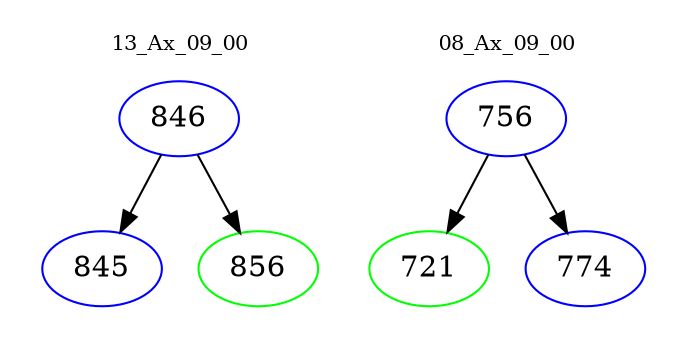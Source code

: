 digraph{
subgraph cluster_0 {
color = white
label = "13_Ax_09_00";
fontsize=10;
T0_846 [label="846", color="blue"]
T0_846 -> T0_845 [color="black"]
T0_845 [label="845", color="blue"]
T0_846 -> T0_856 [color="black"]
T0_856 [label="856", color="green"]
}
subgraph cluster_1 {
color = white
label = "08_Ax_09_00";
fontsize=10;
T1_756 [label="756", color="blue"]
T1_756 -> T1_721 [color="black"]
T1_721 [label="721", color="green"]
T1_756 -> T1_774 [color="black"]
T1_774 [label="774", color="blue"]
}
}
